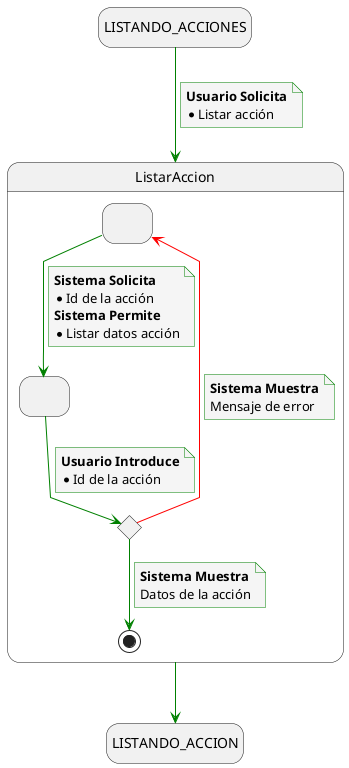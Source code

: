 @startuml listar_datos_reserva

skinparam {
    NoteBackgroundColor #whiteSmoke
    ArrowColor #green
    NoteBorderColor #green
    linetype polyline
}

hide empty description

state startState as "LISTANDO_ACCIONES"
state endState as "LISTANDO_ACCION"

startState --> ListarAccion 
note on link
    <b>Usuario Solicita</b>
    * Listar acción
end note

ListarAccion --> endState

state ListarAccion {
    state solicitudFiltros as " "
    state envioFiltros as " "
    state revisionFiltrosEnviados <<choice>>

    solicitudFiltros --> envioFiltros
    note on link
        <b>Sistema Solicita</b>
        * Id de la acción
        <b>Sistema Permite</b>
        * Listar datos acción
    end note

    envioFiltros --> revisionFiltrosEnviados
    note on link
        <b>Usuario Introduce</b>
        * Id de la acción
    end note

    revisionFiltrosEnviados -[#red]-> solicitudFiltros
    note on link
        <b>Sistema Muestra</b>
        Mensaje de error
    end note

    revisionFiltrosEnviados --> [*]
    note on link
        <b>Sistema Muestra</b>
        Datos de la acción
    end note
}

@enduml
